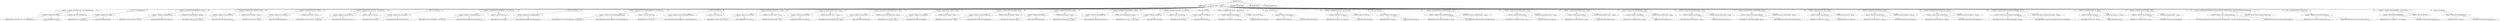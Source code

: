 digraph "&lt;init&gt;" {  
"5298" [label = <(METHOD,&lt;init&gt;)> ]
"5299" [label = <(PARAM,this)> ]
"5300" [label = <(BLOCK,&lt;empty&gt;,&lt;empty&gt;)> ]
"5301" [label = <(&lt;operator&gt;.assignment,Commandline cmd = new Commandline())<SUB>383</SUB>> ]
"5302" [label = <(&lt;operator&gt;.fieldAccess,this.cmd)<SUB>383</SUB>> ]
"5303" [label = <(IDENTIFIER,this,Commandline cmd = new Commandline())<SUB>383</SUB>> ]
"5304" [label = <(FIELD_IDENTIFIER,cmd,cmd)<SUB>383</SUB>> ]
"5305" [label = <(&lt;operator&gt;.alloc,new Commandline())<SUB>383</SUB>> ]
"5306" [label = <(&lt;init&gt;,new Commandline())<SUB>383</SUB>> ]
"5307" [label = <(&lt;operator&gt;.fieldAccess,this.cmd)<SUB>383</SUB>> ]
"5308" [label = <(IDENTIFIER,this,new Commandline())<SUB>383</SUB>> ]
"5309" [label = <(FIELD_IDENTIFIER,cmd,cmd)<SUB>383</SUB>> ]
"5310" [label = <(&lt;operator&gt;.assignment,boolean failOnError = false)<SUB>418</SUB>> ]
"5311" [label = <(&lt;operator&gt;.fieldAccess,this.failOnError)<SUB>418</SUB>> ]
"5312" [label = <(IDENTIFIER,this,boolean failOnError = false)<SUB>418</SUB>> ]
"5313" [label = <(FIELD_IDENTIFIER,failOnError,failOnError)<SUB>418</SUB>> ]
"5314" [label = <(LITERAL,false,boolean failOnError = false)<SUB>418</SUB>> ]
"5315" [label = <(&lt;operator&gt;.assignment,Path sourcePath = null)<SUB>419</SUB>> ]
"5316" [label = <(&lt;operator&gt;.fieldAccess,this.sourcePath)<SUB>419</SUB>> ]
"5317" [label = <(IDENTIFIER,this,Path sourcePath = null)<SUB>419</SUB>> ]
"5318" [label = <(FIELD_IDENTIFIER,sourcePath,sourcePath)<SUB>419</SUB>> ]
"5319" [label = <(LITERAL,null,Path sourcePath = null)<SUB>419</SUB>> ]
"5320" [label = <(&lt;operator&gt;.assignment,File destDir = null)<SUB>420</SUB>> ]
"5321" [label = <(&lt;operator&gt;.fieldAccess,this.destDir)<SUB>420</SUB>> ]
"5322" [label = <(IDENTIFIER,this,File destDir = null)<SUB>420</SUB>> ]
"5323" [label = <(FIELD_IDENTIFIER,destDir,destDir)<SUB>420</SUB>> ]
"5324" [label = <(LITERAL,null,File destDir = null)<SUB>420</SUB>> ]
"5325" [label = <(&lt;operator&gt;.assignment,Vector sourceFiles = new Vector())<SUB>421</SUB>> ]
"5326" [label = <(&lt;operator&gt;.fieldAccess,this.sourceFiles)<SUB>421</SUB>> ]
"5327" [label = <(IDENTIFIER,this,Vector sourceFiles = new Vector())<SUB>421</SUB>> ]
"5328" [label = <(FIELD_IDENTIFIER,sourceFiles,sourceFiles)<SUB>421</SUB>> ]
"5329" [label = <(&lt;operator&gt;.alloc,new Vector())<SUB>421</SUB>> ]
"5330" [label = <(&lt;init&gt;,new Vector())<SUB>421</SUB>> ]
"5331" [label = <(&lt;operator&gt;.fieldAccess,this.sourceFiles)<SUB>421</SUB>> ]
"5332" [label = <(IDENTIFIER,this,new Vector())<SUB>421</SUB>> ]
"5333" [label = <(FIELD_IDENTIFIER,sourceFiles,sourceFiles)<SUB>421</SUB>> ]
"5334" [label = <(&lt;operator&gt;.assignment,Vector packageNames = new Vector())<SUB>422</SUB>> ]
"5335" [label = <(&lt;operator&gt;.fieldAccess,this.packageNames)<SUB>422</SUB>> ]
"5336" [label = <(IDENTIFIER,this,Vector packageNames = new Vector())<SUB>422</SUB>> ]
"5337" [label = <(FIELD_IDENTIFIER,packageNames,packageNames)<SUB>422</SUB>> ]
"5338" [label = <(&lt;operator&gt;.alloc,new Vector())<SUB>422</SUB>> ]
"5339" [label = <(&lt;init&gt;,new Vector())<SUB>422</SUB>> ]
"5340" [label = <(&lt;operator&gt;.fieldAccess,this.packageNames)<SUB>422</SUB>> ]
"5341" [label = <(IDENTIFIER,this,new Vector())<SUB>422</SUB>> ]
"5342" [label = <(FIELD_IDENTIFIER,packageNames,packageNames)<SUB>422</SUB>> ]
"5343" [label = <(&lt;operator&gt;.assignment,Vector excludePackageNames = new Vector(1))<SUB>423</SUB>> ]
"5344" [label = <(&lt;operator&gt;.fieldAccess,this.excludePackageNames)<SUB>423</SUB>> ]
"5345" [label = <(IDENTIFIER,this,Vector excludePackageNames = new Vector(1))<SUB>423</SUB>> ]
"5346" [label = <(FIELD_IDENTIFIER,excludePackageNames,excludePackageNames)<SUB>423</SUB>> ]
"5347" [label = <(&lt;operator&gt;.alloc,new Vector(1))<SUB>423</SUB>> ]
"5348" [label = <(&lt;init&gt;,new Vector(1))<SUB>423</SUB>> ]
"5349" [label = <(&lt;operator&gt;.fieldAccess,this.excludePackageNames)<SUB>423</SUB>> ]
"5350" [label = <(IDENTIFIER,this,new Vector(1))<SUB>423</SUB>> ]
"5351" [label = <(FIELD_IDENTIFIER,excludePackageNames,excludePackageNames)<SUB>423</SUB>> ]
"5352" [label = <(LITERAL,1,new Vector(1))<SUB>423</SUB>> ]
"5353" [label = <(&lt;operator&gt;.assignment,boolean author = true)<SUB>424</SUB>> ]
"5354" [label = <(&lt;operator&gt;.fieldAccess,this.author)<SUB>424</SUB>> ]
"5355" [label = <(IDENTIFIER,this,boolean author = true)<SUB>424</SUB>> ]
"5356" [label = <(FIELD_IDENTIFIER,author,author)<SUB>424</SUB>> ]
"5357" [label = <(LITERAL,true,boolean author = true)<SUB>424</SUB>> ]
"5358" [label = <(&lt;operator&gt;.assignment,boolean version = true)<SUB>425</SUB>> ]
"5359" [label = <(&lt;operator&gt;.fieldAccess,this.version)<SUB>425</SUB>> ]
"5360" [label = <(IDENTIFIER,this,boolean version = true)<SUB>425</SUB>> ]
"5361" [label = <(FIELD_IDENTIFIER,version,version)<SUB>425</SUB>> ]
"5362" [label = <(LITERAL,true,boolean version = true)<SUB>425</SUB>> ]
"5363" [label = <(&lt;operator&gt;.assignment,Javadoc$DocletInfo doclet = null)<SUB>426</SUB>> ]
"5364" [label = <(&lt;operator&gt;.fieldAccess,this.doclet)<SUB>426</SUB>> ]
"5365" [label = <(IDENTIFIER,this,Javadoc$DocletInfo doclet = null)<SUB>426</SUB>> ]
"5366" [label = <(FIELD_IDENTIFIER,doclet,doclet)<SUB>426</SUB>> ]
"5367" [label = <(LITERAL,null,Javadoc$DocletInfo doclet = null)<SUB>426</SUB>> ]
"5368" [label = <(&lt;operator&gt;.assignment,Path classpath = null)<SUB>427</SUB>> ]
"5369" [label = <(&lt;operator&gt;.fieldAccess,this.classpath)<SUB>427</SUB>> ]
"5370" [label = <(IDENTIFIER,this,Path classpath = null)<SUB>427</SUB>> ]
"5371" [label = <(FIELD_IDENTIFIER,classpath,classpath)<SUB>427</SUB>> ]
"5372" [label = <(LITERAL,null,Path classpath = null)<SUB>427</SUB>> ]
"5373" [label = <(&lt;operator&gt;.assignment,Path bootclasspath = null)<SUB>428</SUB>> ]
"5374" [label = <(&lt;operator&gt;.fieldAccess,this.bootclasspath)<SUB>428</SUB>> ]
"5375" [label = <(IDENTIFIER,this,Path bootclasspath = null)<SUB>428</SUB>> ]
"5376" [label = <(FIELD_IDENTIFIER,bootclasspath,bootclasspath)<SUB>428</SUB>> ]
"5377" [label = <(LITERAL,null,Path bootclasspath = null)<SUB>428</SUB>> ]
"5378" [label = <(&lt;operator&gt;.assignment,String group = null)<SUB>429</SUB>> ]
"5379" [label = <(&lt;operator&gt;.fieldAccess,this.group)<SUB>429</SUB>> ]
"5380" [label = <(IDENTIFIER,this,String group = null)<SUB>429</SUB>> ]
"5381" [label = <(FIELD_IDENTIFIER,group,group)<SUB>429</SUB>> ]
"5382" [label = <(LITERAL,null,String group = null)<SUB>429</SUB>> ]
"5383" [label = <(&lt;operator&gt;.assignment,String packageList = null)<SUB>430</SUB>> ]
"5384" [label = <(&lt;operator&gt;.fieldAccess,this.packageList)<SUB>430</SUB>> ]
"5385" [label = <(IDENTIFIER,this,String packageList = null)<SUB>430</SUB>> ]
"5386" [label = <(FIELD_IDENTIFIER,packageList,packageList)<SUB>430</SUB>> ]
"5387" [label = <(LITERAL,null,String packageList = null)<SUB>430</SUB>> ]
"5388" [label = <(&lt;operator&gt;.assignment,Vector links = new Vector())<SUB>431</SUB>> ]
"5389" [label = <(&lt;operator&gt;.fieldAccess,this.links)<SUB>431</SUB>> ]
"5390" [label = <(IDENTIFIER,this,Vector links = new Vector())<SUB>431</SUB>> ]
"5391" [label = <(FIELD_IDENTIFIER,links,links)<SUB>431</SUB>> ]
"5392" [label = <(&lt;operator&gt;.alloc,new Vector())<SUB>431</SUB>> ]
"5393" [label = <(&lt;init&gt;,new Vector())<SUB>431</SUB>> ]
"5394" [label = <(&lt;operator&gt;.fieldAccess,this.links)<SUB>431</SUB>> ]
"5395" [label = <(IDENTIFIER,this,new Vector())<SUB>431</SUB>> ]
"5396" [label = <(FIELD_IDENTIFIER,links,links)<SUB>431</SUB>> ]
"5397" [label = <(&lt;operator&gt;.assignment,Vector groups = new Vector())<SUB>432</SUB>> ]
"5398" [label = <(&lt;operator&gt;.fieldAccess,this.groups)<SUB>432</SUB>> ]
"5399" [label = <(IDENTIFIER,this,Vector groups = new Vector())<SUB>432</SUB>> ]
"5400" [label = <(FIELD_IDENTIFIER,groups,groups)<SUB>432</SUB>> ]
"5401" [label = <(&lt;operator&gt;.alloc,new Vector())<SUB>432</SUB>> ]
"5402" [label = <(&lt;init&gt;,new Vector())<SUB>432</SUB>> ]
"5403" [label = <(&lt;operator&gt;.fieldAccess,this.groups)<SUB>432</SUB>> ]
"5404" [label = <(IDENTIFIER,this,new Vector())<SUB>432</SUB>> ]
"5405" [label = <(FIELD_IDENTIFIER,groups,groups)<SUB>432</SUB>> ]
"5406" [label = <(&lt;operator&gt;.assignment,Vector tags = new Vector())<SUB>433</SUB>> ]
"5407" [label = <(&lt;operator&gt;.fieldAccess,this.tags)<SUB>433</SUB>> ]
"5408" [label = <(IDENTIFIER,this,Vector tags = new Vector())<SUB>433</SUB>> ]
"5409" [label = <(FIELD_IDENTIFIER,tags,tags)<SUB>433</SUB>> ]
"5410" [label = <(&lt;operator&gt;.alloc,new Vector())<SUB>433</SUB>> ]
"5411" [label = <(&lt;init&gt;,new Vector())<SUB>433</SUB>> ]
"5412" [label = <(&lt;operator&gt;.fieldAccess,this.tags)<SUB>433</SUB>> ]
"5413" [label = <(IDENTIFIER,this,new Vector())<SUB>433</SUB>> ]
"5414" [label = <(FIELD_IDENTIFIER,tags,tags)<SUB>433</SUB>> ]
"5415" [label = <(&lt;operator&gt;.assignment,boolean useDefaultExcludes = true)<SUB>434</SUB>> ]
"5416" [label = <(&lt;operator&gt;.fieldAccess,this.useDefaultExcludes)<SUB>434</SUB>> ]
"5417" [label = <(IDENTIFIER,this,boolean useDefaultExcludes = true)<SUB>434</SUB>> ]
"5418" [label = <(FIELD_IDENTIFIER,useDefaultExcludes,useDefaultExcludes)<SUB>434</SUB>> ]
"5419" [label = <(LITERAL,true,boolean useDefaultExcludes = true)<SUB>434</SUB>> ]
"5420" [label = <(&lt;operator&gt;.assignment,Javadoc$Html doctitle = null)<SUB>435</SUB>> ]
"5421" [label = <(&lt;operator&gt;.fieldAccess,this.doctitle)<SUB>435</SUB>> ]
"5422" [label = <(IDENTIFIER,this,Javadoc$Html doctitle = null)<SUB>435</SUB>> ]
"5423" [label = <(FIELD_IDENTIFIER,doctitle,doctitle)<SUB>435</SUB>> ]
"5424" [label = <(LITERAL,null,Javadoc$Html doctitle = null)<SUB>435</SUB>> ]
"5425" [label = <(&lt;operator&gt;.assignment,Javadoc$Html header = null)<SUB>436</SUB>> ]
"5426" [label = <(&lt;operator&gt;.fieldAccess,this.header)<SUB>436</SUB>> ]
"5427" [label = <(IDENTIFIER,this,Javadoc$Html header = null)<SUB>436</SUB>> ]
"5428" [label = <(FIELD_IDENTIFIER,header,header)<SUB>436</SUB>> ]
"5429" [label = <(LITERAL,null,Javadoc$Html header = null)<SUB>436</SUB>> ]
"5430" [label = <(&lt;operator&gt;.assignment,Javadoc$Html footer = null)<SUB>437</SUB>> ]
"5431" [label = <(&lt;operator&gt;.fieldAccess,this.footer)<SUB>437</SUB>> ]
"5432" [label = <(IDENTIFIER,this,Javadoc$Html footer = null)<SUB>437</SUB>> ]
"5433" [label = <(FIELD_IDENTIFIER,footer,footer)<SUB>437</SUB>> ]
"5434" [label = <(LITERAL,null,Javadoc$Html footer = null)<SUB>437</SUB>> ]
"5435" [label = <(&lt;operator&gt;.assignment,Javadoc$Html bottom = null)<SUB>438</SUB>> ]
"5436" [label = <(&lt;operator&gt;.fieldAccess,this.bottom)<SUB>438</SUB>> ]
"5437" [label = <(IDENTIFIER,this,Javadoc$Html bottom = null)<SUB>438</SUB>> ]
"5438" [label = <(FIELD_IDENTIFIER,bottom,bottom)<SUB>438</SUB>> ]
"5439" [label = <(LITERAL,null,Javadoc$Html bottom = null)<SUB>438</SUB>> ]
"5440" [label = <(&lt;operator&gt;.assignment,boolean useExternalFile = false)<SUB>439</SUB>> ]
"5441" [label = <(&lt;operator&gt;.fieldAccess,this.useExternalFile)<SUB>439</SUB>> ]
"5442" [label = <(IDENTIFIER,this,boolean useExternalFile = false)<SUB>439</SUB>> ]
"5443" [label = <(FIELD_IDENTIFIER,useExternalFile,useExternalFile)<SUB>439</SUB>> ]
"5444" [label = <(LITERAL,false,boolean useExternalFile = false)<SUB>439</SUB>> ]
"5445" [label = <(&lt;operator&gt;.assignment,String source = null)<SUB>440</SUB>> ]
"5446" [label = <(&lt;operator&gt;.fieldAccess,this.source)<SUB>440</SUB>> ]
"5447" [label = <(IDENTIFIER,this,String source = null)<SUB>440</SUB>> ]
"5448" [label = <(FIELD_IDENTIFIER,source,source)<SUB>440</SUB>> ]
"5449" [label = <(LITERAL,null,String source = null)<SUB>440</SUB>> ]
"5450" [label = <(&lt;operator&gt;.assignment,boolean linksource = false)<SUB>441</SUB>> ]
"5451" [label = <(&lt;operator&gt;.fieldAccess,this.linksource)<SUB>441</SUB>> ]
"5452" [label = <(IDENTIFIER,this,boolean linksource = false)<SUB>441</SUB>> ]
"5453" [label = <(FIELD_IDENTIFIER,linksource,linksource)<SUB>441</SUB>> ]
"5454" [label = <(LITERAL,false,boolean linksource = false)<SUB>441</SUB>> ]
"5455" [label = <(&lt;operator&gt;.assignment,boolean breakiterator = false)<SUB>442</SUB>> ]
"5456" [label = <(&lt;operator&gt;.fieldAccess,this.breakiterator)<SUB>442</SUB>> ]
"5457" [label = <(IDENTIFIER,this,boolean breakiterator = false)<SUB>442</SUB>> ]
"5458" [label = <(FIELD_IDENTIFIER,breakiterator,breakiterator)<SUB>442</SUB>> ]
"5459" [label = <(LITERAL,false,boolean breakiterator = false)<SUB>442</SUB>> ]
"5460" [label = <(&lt;operator&gt;.assignment,boolean includeNoSourcePackages = false)<SUB>444</SUB>> ]
"5461" [label = <(&lt;operator&gt;.fieldAccess,this.includeNoSourcePackages)<SUB>444</SUB>> ]
"5462" [label = <(IDENTIFIER,this,boolean includeNoSourcePackages = false)<SUB>444</SUB>> ]
"5463" [label = <(FIELD_IDENTIFIER,includeNoSourcePackages,includeNoSourcePackages)<SUB>444</SUB>> ]
"5464" [label = <(LITERAL,false,boolean includeNoSourcePackages = false)<SUB>444</SUB>> ]
"5465" [label = <(&lt;operator&gt;.assignment,boolean old = false)<SUB>445</SUB>> ]
"5466" [label = <(&lt;operator&gt;.fieldAccess,this.old)<SUB>445</SUB>> ]
"5467" [label = <(IDENTIFIER,this,boolean old = false)<SUB>445</SUB>> ]
"5468" [label = <(FIELD_IDENTIFIER,old,old)<SUB>445</SUB>> ]
"5469" [label = <(LITERAL,false,boolean old = false)<SUB>445</SUB>> ]
"5470" [label = <(&lt;operator&gt;.assignment,String executable = null)<SUB>446</SUB>> ]
"5471" [label = <(&lt;operator&gt;.fieldAccess,this.executable)<SUB>446</SUB>> ]
"5472" [label = <(IDENTIFIER,this,String executable = null)<SUB>446</SUB>> ]
"5473" [label = <(FIELD_IDENTIFIER,executable,executable)<SUB>446</SUB>> ]
"5474" [label = <(LITERAL,null,String executable = null)<SUB>446</SUB>> ]
"5475" [label = <(&lt;operator&gt;.assignment,Javadoc$ResourceCollectionContainer nestedSourceFiles = new ResourceCollectionContainer())<SUB>448</SUB>> ]
"5476" [label = <(&lt;operator&gt;.fieldAccess,this.nestedSourceFiles)<SUB>448</SUB>> ]
"5477" [label = <(IDENTIFIER,this,Javadoc$ResourceCollectionContainer nestedSourceFiles = new ResourceCollectionContainer())<SUB>448</SUB>> ]
"5478" [label = <(FIELD_IDENTIFIER,nestedSourceFiles,nestedSourceFiles)<SUB>448</SUB>> ]
"5479" [label = <(&lt;operator&gt;.alloc,new ResourceCollectionContainer())<SUB>449</SUB>> ]
"5480" [label = <(&lt;init&gt;,new ResourceCollectionContainer())<SUB>449</SUB>> ]
"5481" [label = <(&lt;operator&gt;.fieldAccess,this.nestedSourceFiles)<SUB>448</SUB>> ]
"5482" [label = <(IDENTIFIER,this,new ResourceCollectionContainer())<SUB>448</SUB>> ]
"5483" [label = <(FIELD_IDENTIFIER,nestedSourceFiles,nestedSourceFiles)<SUB>448</SUB>> ]
"5484" [label = <(&lt;operator&gt;.assignment,Vector packageSets = new Vector())<SUB>450</SUB>> ]
"5485" [label = <(&lt;operator&gt;.fieldAccess,this.packageSets)<SUB>450</SUB>> ]
"5486" [label = <(IDENTIFIER,this,Vector packageSets = new Vector())<SUB>450</SUB>> ]
"5487" [label = <(FIELD_IDENTIFIER,packageSets,packageSets)<SUB>450</SUB>> ]
"5488" [label = <(&lt;operator&gt;.alloc,new Vector())<SUB>450</SUB>> ]
"5489" [label = <(&lt;init&gt;,new Vector())<SUB>450</SUB>> ]
"5490" [label = <(&lt;operator&gt;.fieldAccess,this.packageSets)<SUB>450</SUB>> ]
"5491" [label = <(IDENTIFIER,this,new Vector())<SUB>450</SUB>> ]
"5492" [label = <(FIELD_IDENTIFIER,packageSets,packageSets)<SUB>450</SUB>> ]
"5493" [label = <(MODIFIER,CONSTRUCTOR)> ]
"5494" [label = <(MODIFIER,PUBLIC)> ]
"5495" [label = <(METHOD_RETURN,void)> ]
  "5298" -> "5299" 
  "5298" -> "5300" 
  "5298" -> "5493" 
  "5298" -> "5494" 
  "5298" -> "5495" 
  "5300" -> "5301" 
  "5300" -> "5306" 
  "5300" -> "5310" 
  "5300" -> "5315" 
  "5300" -> "5320" 
  "5300" -> "5325" 
  "5300" -> "5330" 
  "5300" -> "5334" 
  "5300" -> "5339" 
  "5300" -> "5343" 
  "5300" -> "5348" 
  "5300" -> "5353" 
  "5300" -> "5358" 
  "5300" -> "5363" 
  "5300" -> "5368" 
  "5300" -> "5373" 
  "5300" -> "5378" 
  "5300" -> "5383" 
  "5300" -> "5388" 
  "5300" -> "5393" 
  "5300" -> "5397" 
  "5300" -> "5402" 
  "5300" -> "5406" 
  "5300" -> "5411" 
  "5300" -> "5415" 
  "5300" -> "5420" 
  "5300" -> "5425" 
  "5300" -> "5430" 
  "5300" -> "5435" 
  "5300" -> "5440" 
  "5300" -> "5445" 
  "5300" -> "5450" 
  "5300" -> "5455" 
  "5300" -> "5460" 
  "5300" -> "5465" 
  "5300" -> "5470" 
  "5300" -> "5475" 
  "5300" -> "5480" 
  "5300" -> "5484" 
  "5300" -> "5489" 
  "5301" -> "5302" 
  "5301" -> "5305" 
  "5302" -> "5303" 
  "5302" -> "5304" 
  "5306" -> "5307" 
  "5307" -> "5308" 
  "5307" -> "5309" 
  "5310" -> "5311" 
  "5310" -> "5314" 
  "5311" -> "5312" 
  "5311" -> "5313" 
  "5315" -> "5316" 
  "5315" -> "5319" 
  "5316" -> "5317" 
  "5316" -> "5318" 
  "5320" -> "5321" 
  "5320" -> "5324" 
  "5321" -> "5322" 
  "5321" -> "5323" 
  "5325" -> "5326" 
  "5325" -> "5329" 
  "5326" -> "5327" 
  "5326" -> "5328" 
  "5330" -> "5331" 
  "5331" -> "5332" 
  "5331" -> "5333" 
  "5334" -> "5335" 
  "5334" -> "5338" 
  "5335" -> "5336" 
  "5335" -> "5337" 
  "5339" -> "5340" 
  "5340" -> "5341" 
  "5340" -> "5342" 
  "5343" -> "5344" 
  "5343" -> "5347" 
  "5344" -> "5345" 
  "5344" -> "5346" 
  "5348" -> "5349" 
  "5348" -> "5352" 
  "5349" -> "5350" 
  "5349" -> "5351" 
  "5353" -> "5354" 
  "5353" -> "5357" 
  "5354" -> "5355" 
  "5354" -> "5356" 
  "5358" -> "5359" 
  "5358" -> "5362" 
  "5359" -> "5360" 
  "5359" -> "5361" 
  "5363" -> "5364" 
  "5363" -> "5367" 
  "5364" -> "5365" 
  "5364" -> "5366" 
  "5368" -> "5369" 
  "5368" -> "5372" 
  "5369" -> "5370" 
  "5369" -> "5371" 
  "5373" -> "5374" 
  "5373" -> "5377" 
  "5374" -> "5375" 
  "5374" -> "5376" 
  "5378" -> "5379" 
  "5378" -> "5382" 
  "5379" -> "5380" 
  "5379" -> "5381" 
  "5383" -> "5384" 
  "5383" -> "5387" 
  "5384" -> "5385" 
  "5384" -> "5386" 
  "5388" -> "5389" 
  "5388" -> "5392" 
  "5389" -> "5390" 
  "5389" -> "5391" 
  "5393" -> "5394" 
  "5394" -> "5395" 
  "5394" -> "5396" 
  "5397" -> "5398" 
  "5397" -> "5401" 
  "5398" -> "5399" 
  "5398" -> "5400" 
  "5402" -> "5403" 
  "5403" -> "5404" 
  "5403" -> "5405" 
  "5406" -> "5407" 
  "5406" -> "5410" 
  "5407" -> "5408" 
  "5407" -> "5409" 
  "5411" -> "5412" 
  "5412" -> "5413" 
  "5412" -> "5414" 
  "5415" -> "5416" 
  "5415" -> "5419" 
  "5416" -> "5417" 
  "5416" -> "5418" 
  "5420" -> "5421" 
  "5420" -> "5424" 
  "5421" -> "5422" 
  "5421" -> "5423" 
  "5425" -> "5426" 
  "5425" -> "5429" 
  "5426" -> "5427" 
  "5426" -> "5428" 
  "5430" -> "5431" 
  "5430" -> "5434" 
  "5431" -> "5432" 
  "5431" -> "5433" 
  "5435" -> "5436" 
  "5435" -> "5439" 
  "5436" -> "5437" 
  "5436" -> "5438" 
  "5440" -> "5441" 
  "5440" -> "5444" 
  "5441" -> "5442" 
  "5441" -> "5443" 
  "5445" -> "5446" 
  "5445" -> "5449" 
  "5446" -> "5447" 
  "5446" -> "5448" 
  "5450" -> "5451" 
  "5450" -> "5454" 
  "5451" -> "5452" 
  "5451" -> "5453" 
  "5455" -> "5456" 
  "5455" -> "5459" 
  "5456" -> "5457" 
  "5456" -> "5458" 
  "5460" -> "5461" 
  "5460" -> "5464" 
  "5461" -> "5462" 
  "5461" -> "5463" 
  "5465" -> "5466" 
  "5465" -> "5469" 
  "5466" -> "5467" 
  "5466" -> "5468" 
  "5470" -> "5471" 
  "5470" -> "5474" 
  "5471" -> "5472" 
  "5471" -> "5473" 
  "5475" -> "5476" 
  "5475" -> "5479" 
  "5476" -> "5477" 
  "5476" -> "5478" 
  "5480" -> "5481" 
  "5481" -> "5482" 
  "5481" -> "5483" 
  "5484" -> "5485" 
  "5484" -> "5488" 
  "5485" -> "5486" 
  "5485" -> "5487" 
  "5489" -> "5490" 
  "5490" -> "5491" 
  "5490" -> "5492" 
}

